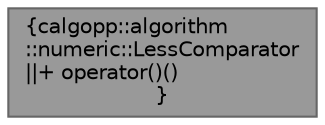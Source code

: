 digraph "calgopp::algorithm::numeric::LessComparator"
{
 // LATEX_PDF_SIZE
  bgcolor="transparent";
  edge [fontname=Helvetica,fontsize=10,labelfontname=Helvetica,labelfontsize=10];
  node [fontname=Helvetica,fontsize=10,shape=box,height=0.2,width=0.4];
  Node1 [label="{calgopp::algorithm\l::numeric::LessComparator\n||+ operator()()\l}",height=0.2,width=0.4,color="gray40", fillcolor="grey60", style="filled", fontcolor="black",tooltip=" "];
}
